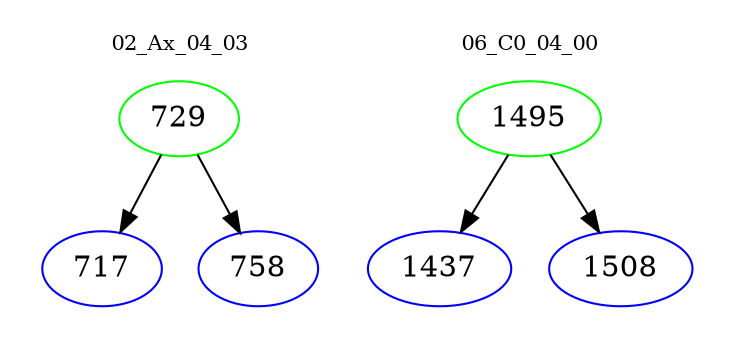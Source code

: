 digraph{
subgraph cluster_0 {
color = white
label = "02_Ax_04_03";
fontsize=10;
T0_729 [label="729", color="green"]
T0_729 -> T0_717 [color="black"]
T0_717 [label="717", color="blue"]
T0_729 -> T0_758 [color="black"]
T0_758 [label="758", color="blue"]
}
subgraph cluster_1 {
color = white
label = "06_C0_04_00";
fontsize=10;
T1_1495 [label="1495", color="green"]
T1_1495 -> T1_1437 [color="black"]
T1_1437 [label="1437", color="blue"]
T1_1495 -> T1_1508 [color="black"]
T1_1508 [label="1508", color="blue"]
}
}
